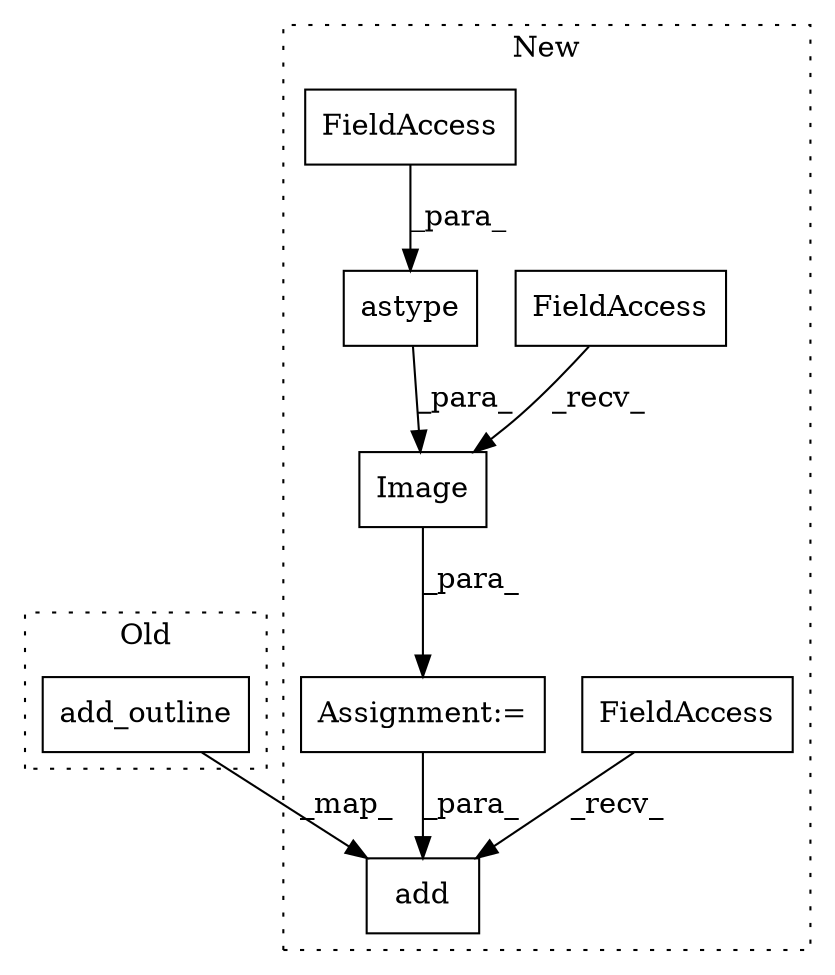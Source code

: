 digraph G {
subgraph cluster0 {
1 [label="add_outline" a="32" s="33578,33628" l="12,1" shape="box"];
label = "Old";
style="dotted";
}
subgraph cluster1 {
2 [label="add" a="32" s="33718,33754" l="4,1" shape="box"];
3 [label="FieldAccess" a="22" s="33698" l="19" shape="box"];
4 [label="Image" a="32" s="33651,33689" l="6,1" shape="box"];
5 [label="FieldAccess" a="22" s="33630" l="20" shape="box"];
6 [label="Assignment:=" a="7" s="33629" l="1" shape="box"];
7 [label="astype" a="32" s="33671,33682" l="7,1" shape="box"];
8 [label="FieldAccess" a="22" s="33678" l="4" shape="box"];
label = "New";
style="dotted";
}
1 -> 2 [label="_map_"];
3 -> 2 [label="_recv_"];
4 -> 6 [label="_para_"];
5 -> 4 [label="_recv_"];
6 -> 2 [label="_para_"];
7 -> 4 [label="_para_"];
8 -> 7 [label="_para_"];
}